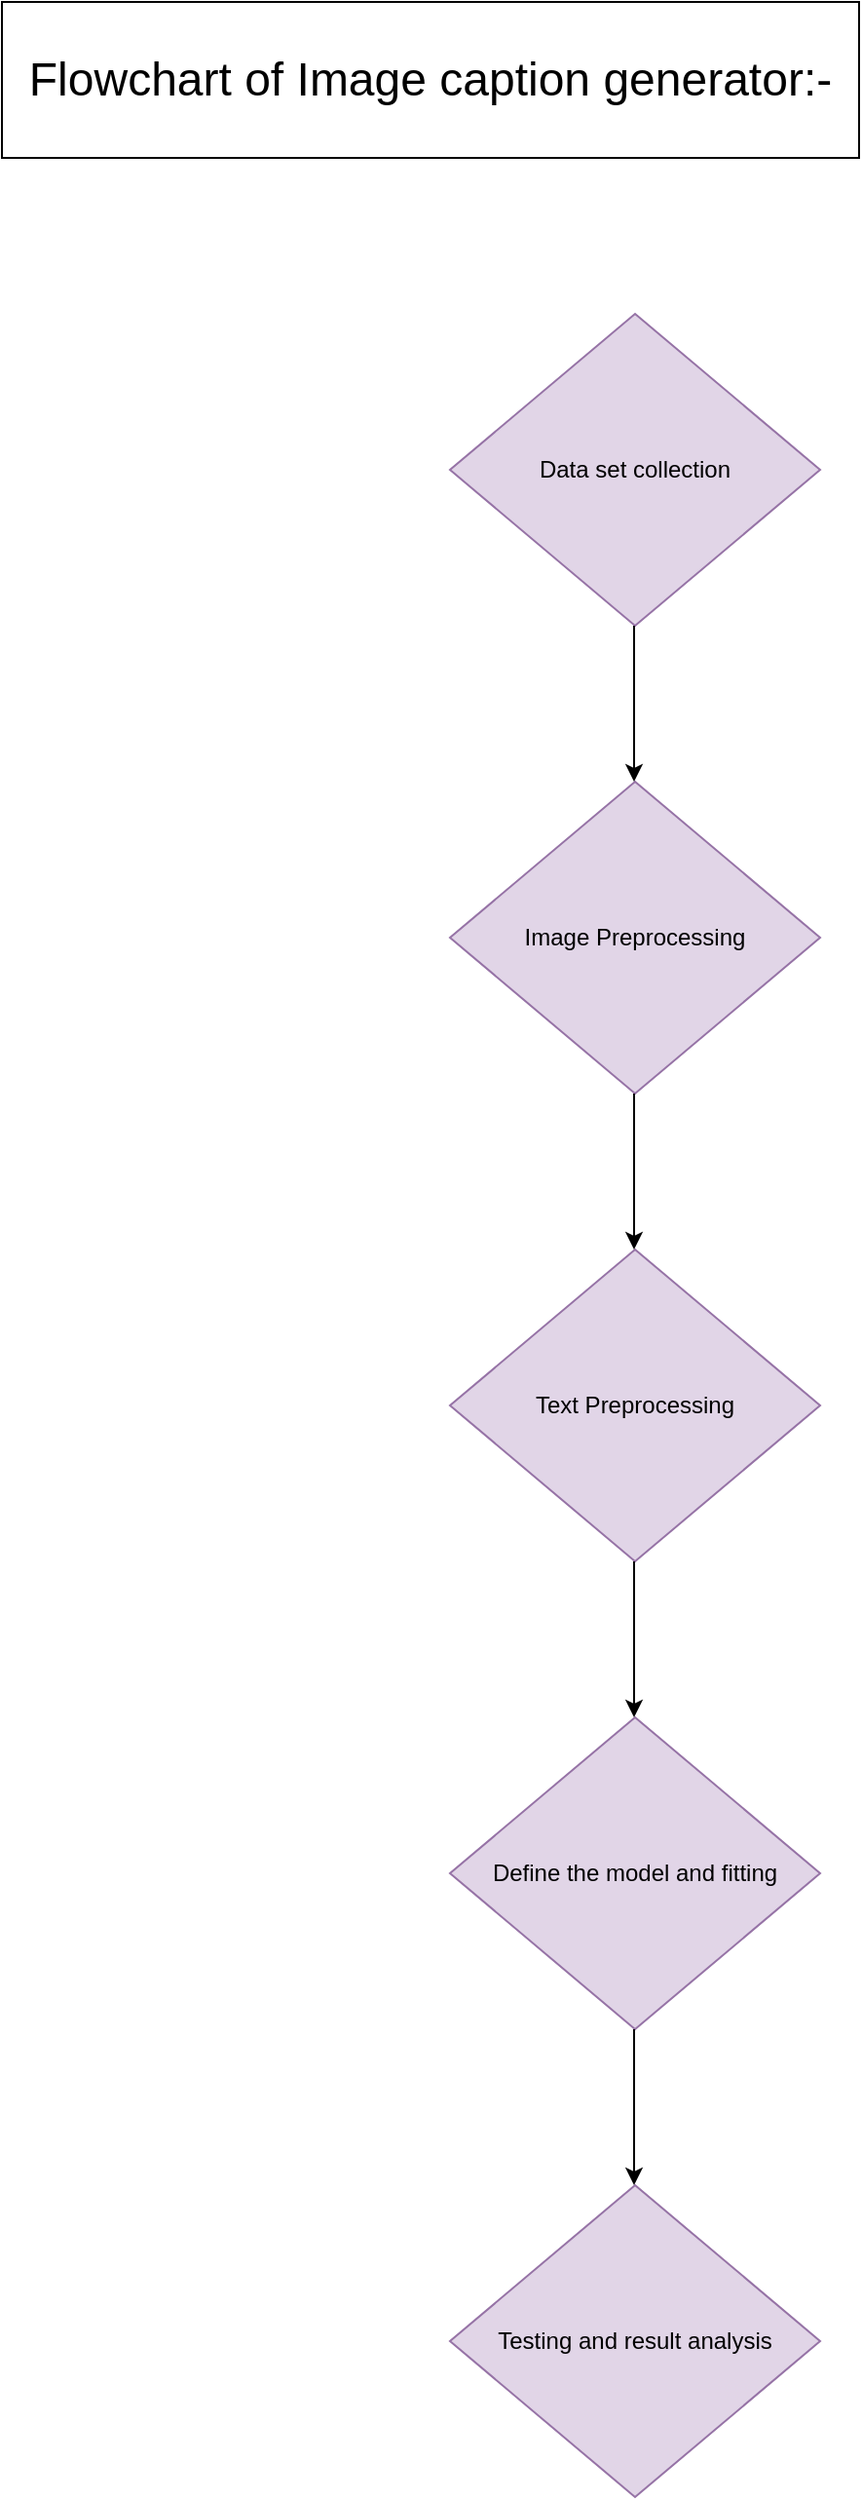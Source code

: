 <mxfile version="24.3.1" type="github">
  <diagram name="Page-1" id="qPm-jypCroReqS56F_r6">
    <mxGraphModel dx="1896" dy="1187" grid="1" gridSize="10" guides="1" tooltips="1" connect="1" arrows="1" fold="1" page="1" pageScale="1" pageWidth="850" pageHeight="1100" math="0" shadow="0">
      <root>
        <mxCell id="0" />
        <mxCell id="1" parent="0" />
        <mxCell id="BwW6tD-qTmVIc-Mwzkjn-1" value="Image Preprocessing" style="rhombus;whiteSpace=wrap;html=1;fillColor=#e1d5e7;strokeColor=#9673a6;" vertex="1" parent="1">
          <mxGeometry x="310" y="680" width="190" height="160" as="geometry" />
        </mxCell>
        <mxCell id="BwW6tD-qTmVIc-Mwzkjn-2" value="Text Preprocessing" style="rhombus;whiteSpace=wrap;html=1;fillColor=#e1d5e7;strokeColor=#9673a6;" vertex="1" parent="1">
          <mxGeometry x="310" y="920" width="190" height="160" as="geometry" />
        </mxCell>
        <mxCell id="BwW6tD-qTmVIc-Mwzkjn-3" value="Data set collection" style="rhombus;whiteSpace=wrap;html=1;fillColor=#e1d5e7;strokeColor=#9673a6;" vertex="1" parent="1">
          <mxGeometry x="310" y="440" width="190" height="160" as="geometry" />
        </mxCell>
        <mxCell id="BwW6tD-qTmVIc-Mwzkjn-4" value="Define the model and fitting" style="rhombus;whiteSpace=wrap;html=1;fillColor=#e1d5e7;strokeColor=#9673a6;" vertex="1" parent="1">
          <mxGeometry x="310" y="1160" width="190" height="160" as="geometry" />
        </mxCell>
        <mxCell id="BwW6tD-qTmVIc-Mwzkjn-6" value="Testing and result analysis" style="rhombus;whiteSpace=wrap;html=1;fillColor=#e1d5e7;strokeColor=#9673a6;" vertex="1" parent="1">
          <mxGeometry x="310" y="1400" width="190" height="160" as="geometry" />
        </mxCell>
        <mxCell id="BwW6tD-qTmVIc-Mwzkjn-7" value="" style="endArrow=classic;html=1;rounded=0;" edge="1" parent="1">
          <mxGeometry width="50" height="50" relative="1" as="geometry">
            <mxPoint x="404.5" y="840" as="sourcePoint" />
            <mxPoint x="404.5" y="920" as="targetPoint" />
          </mxGeometry>
        </mxCell>
        <mxCell id="BwW6tD-qTmVIc-Mwzkjn-9" value="" style="endArrow=classic;html=1;rounded=0;" edge="1" parent="1">
          <mxGeometry width="50" height="50" relative="1" as="geometry">
            <mxPoint x="404.5" y="1320" as="sourcePoint" />
            <mxPoint x="404.5" y="1400" as="targetPoint" />
          </mxGeometry>
        </mxCell>
        <mxCell id="BwW6tD-qTmVIc-Mwzkjn-10" value="" style="endArrow=classic;html=1;rounded=0;" edge="1" parent="1">
          <mxGeometry width="50" height="50" relative="1" as="geometry">
            <mxPoint x="404.5" y="1080" as="sourcePoint" />
            <mxPoint x="404.5" y="1160" as="targetPoint" />
          </mxGeometry>
        </mxCell>
        <mxCell id="BwW6tD-qTmVIc-Mwzkjn-11" value="" style="endArrow=classic;html=1;rounded=0;" edge="1" parent="1">
          <mxGeometry width="50" height="50" relative="1" as="geometry">
            <mxPoint x="404.5" y="600" as="sourcePoint" />
            <mxPoint x="404.5" y="680" as="targetPoint" />
          </mxGeometry>
        </mxCell>
        <mxCell id="BwW6tD-qTmVIc-Mwzkjn-13" value="&lt;font style=&quot;font-size: 24px;&quot;&gt;Flowchart of Image caption generator:- &lt;/font&gt;" style="rounded=0;whiteSpace=wrap;html=1;" vertex="1" parent="1">
          <mxGeometry x="80" y="280" width="440" height="80" as="geometry" />
        </mxCell>
      </root>
    </mxGraphModel>
  </diagram>
</mxfile>
